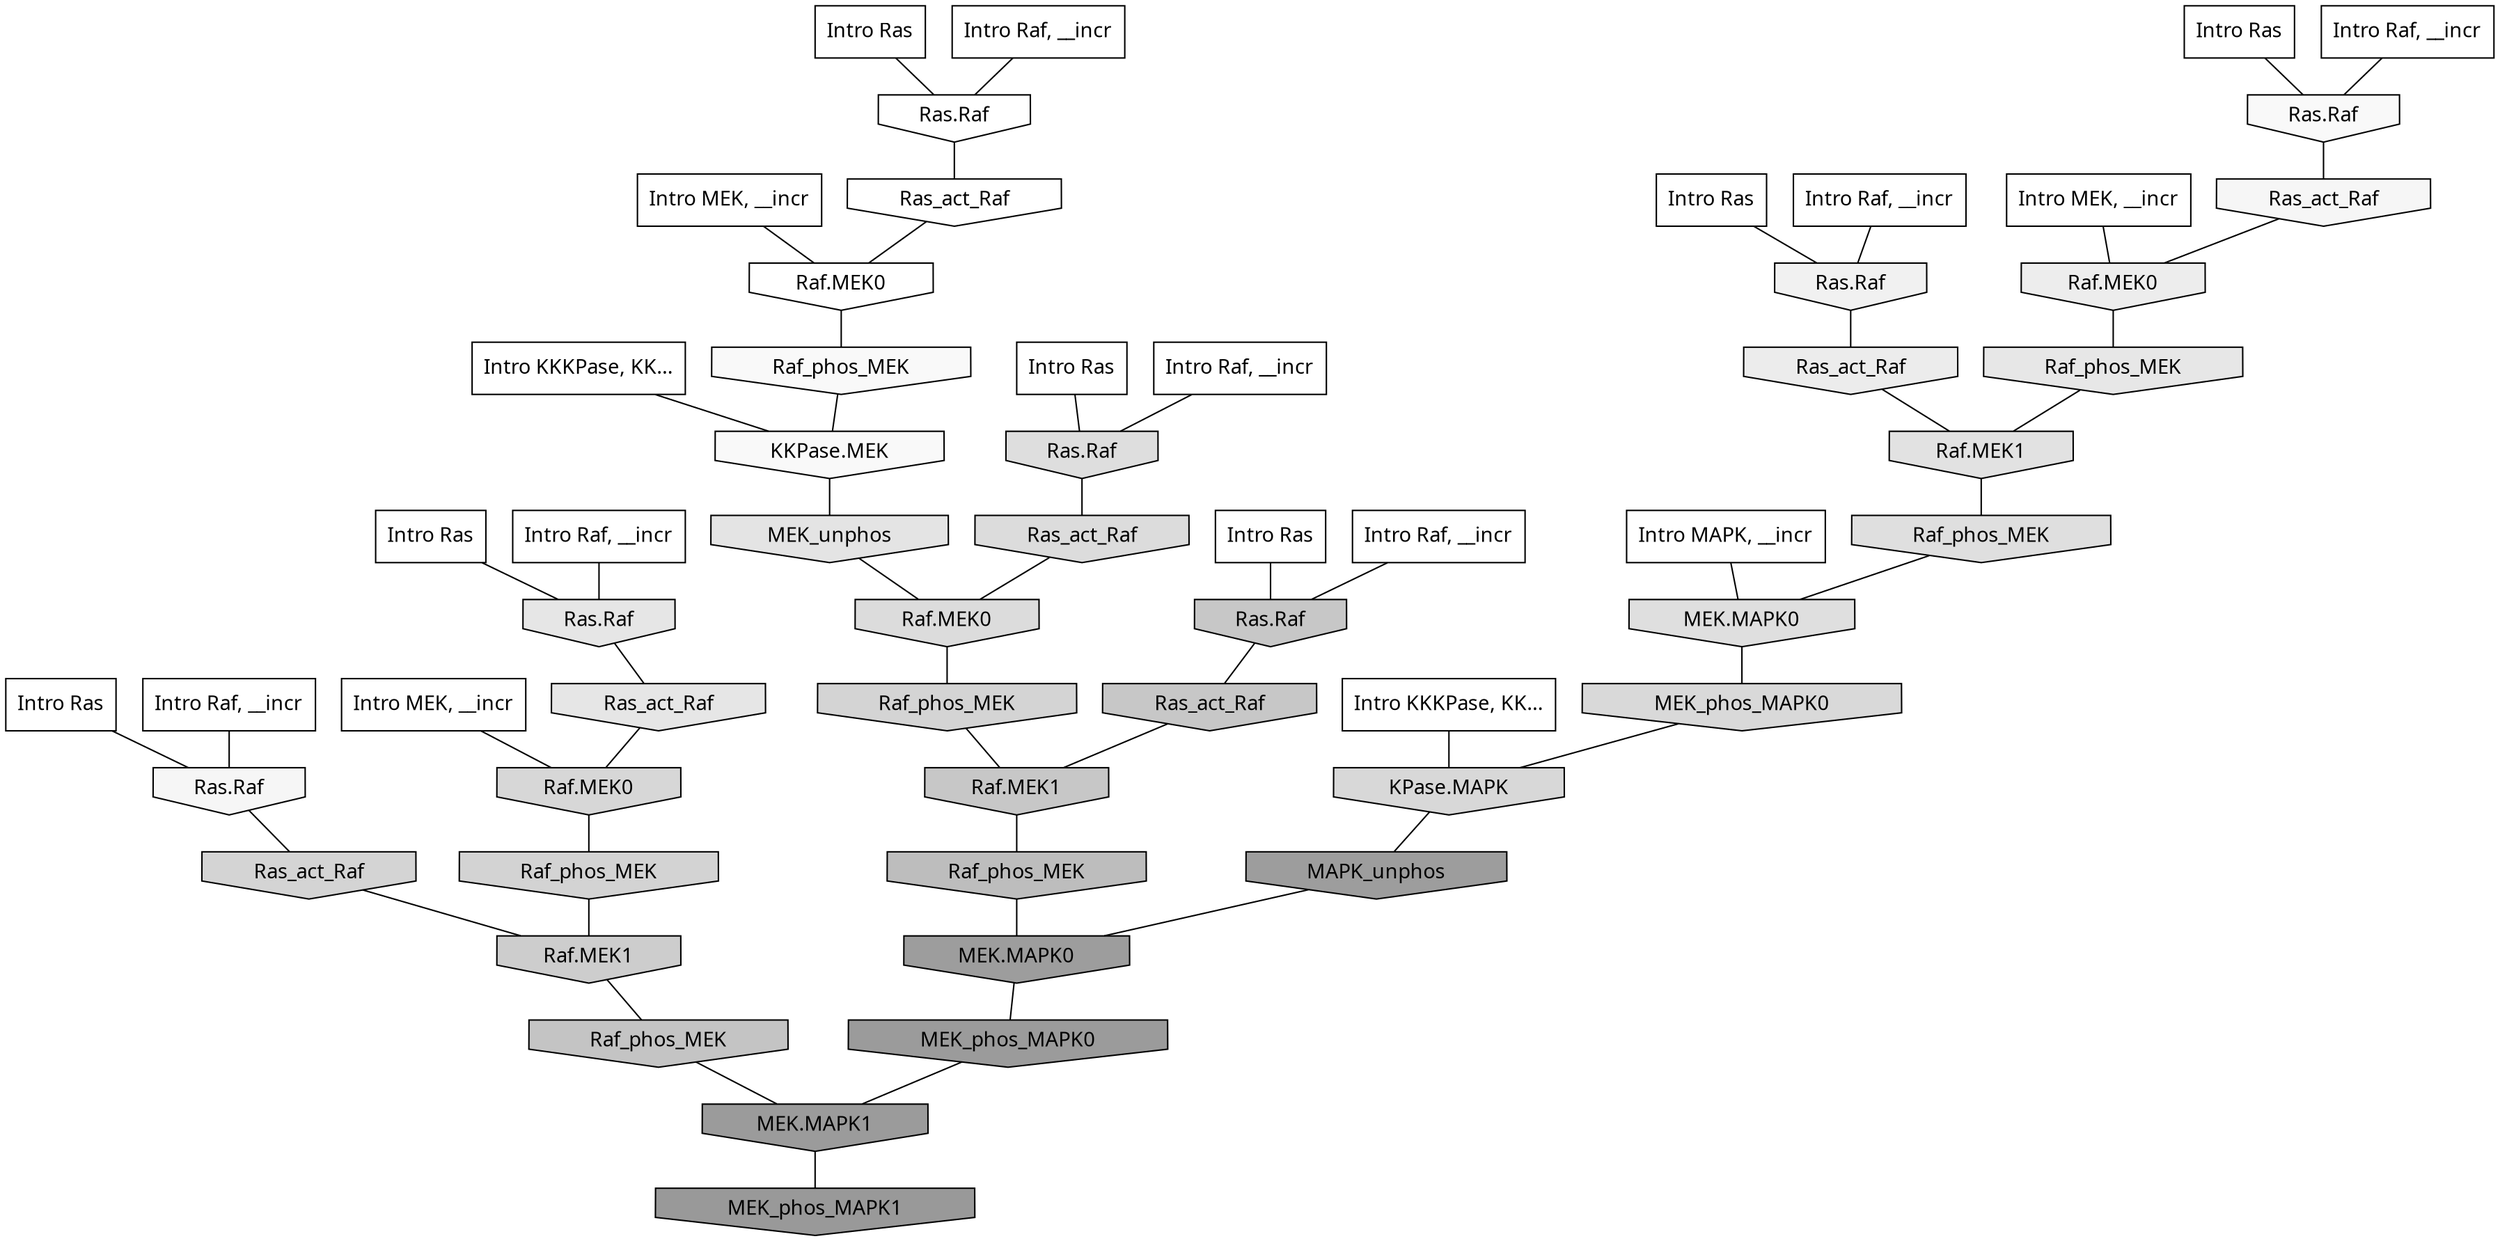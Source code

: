 digraph G{
  rankdir="TB";
  ranksep=0.30;
  node [fontname="CMU Serif"];
  edge [fontname="CMU Serif"];
  
  17 [label="Intro Ras", shape=rectangle, style=filled, fillcolor="0.000 0.000 1.000"]
  
  18 [label="Intro Ras", shape=rectangle, style=filled, fillcolor="0.000 0.000 1.000"]
  
  22 [label="Intro Ras", shape=rectangle, style=filled, fillcolor="0.000 0.000 1.000"]
  
  30 [label="Intro Ras", shape=rectangle, style=filled, fillcolor="0.000 0.000 1.000"]
  
  60 [label="Intro Ras", shape=rectangle, style=filled, fillcolor="0.000 0.000 1.000"]
  
  84 [label="Intro Ras", shape=rectangle, style=filled, fillcolor="0.000 0.000 1.000"]
  
  87 [label="Intro Ras", shape=rectangle, style=filled, fillcolor="0.000 0.000 1.000"]
  
  138 [label="Intro Raf, __incr", shape=rectangle, style=filled, fillcolor="0.000 0.000 1.000"]
  
  212 [label="Intro Raf, __incr", shape=rectangle, style=filled, fillcolor="0.000 0.000 1.000"]
  
  345 [label="Intro Raf, __incr", shape=rectangle, style=filled, fillcolor="0.000 0.000 1.000"]
  
  648 [label="Intro Raf, __incr", shape=rectangle, style=filled, fillcolor="0.000 0.000 1.000"]
  
  692 [label="Intro Raf, __incr", shape=rectangle, style=filled, fillcolor="0.000 0.000 1.000"]
  
  801 [label="Intro Raf, __incr", shape=rectangle, style=filled, fillcolor="0.000 0.000 1.000"]
  
  1013 [label="Intro Raf, __incr", shape=rectangle, style=filled, fillcolor="0.000 0.000 1.000"]
  
  1231 [label="Intro MEK, __incr", shape=rectangle, style=filled, fillcolor="0.000 0.000 1.000"]
  
  1405 [label="Intro MEK, __incr", shape=rectangle, style=filled, fillcolor="0.000 0.000 1.000"]
  
  2027 [label="Intro MEK, __incr", shape=rectangle, style=filled, fillcolor="0.000 0.000 1.000"]
  
  2713 [label="Intro MAPK, __incr", shape=rectangle, style=filled, fillcolor="0.000 0.000 1.000"]
  
  3114 [label="Intro KKKPase, KK...", shape=rectangle, style=filled, fillcolor="0.000 0.000 1.000"]
  
  3186 [label="Intro KKKPase, KK...", shape=rectangle, style=filled, fillcolor="0.000 0.000 1.000"]
  
  3223 [label="Ras.Raf", shape=invhouse, style=filled, fillcolor="0.000 0.000 1.000"]
  
  3324 [label="Ras_act_Raf", shape=invhouse, style=filled, fillcolor="0.000 0.000 0.999"]
  
  3327 [label="Raf.MEK0", shape=invhouse, style=filled, fillcolor="0.000 0.000 0.999"]
  
  3567 [label="Ras.Raf", shape=invhouse, style=filled, fillcolor="0.000 0.000 0.975"]
  
  3593 [label="Raf_phos_MEK", shape=invhouse, style=filled, fillcolor="0.000 0.000 0.973"]
  
  3600 [label="KKPase.MEK", shape=invhouse, style=filled, fillcolor="0.000 0.000 0.973"]
  
  3748 [label="Ras.Raf", shape=invhouse, style=filled, fillcolor="0.000 0.000 0.964"]
  
  3781 [label="Ras_act_Raf", shape=invhouse, style=filled, fillcolor="0.000 0.000 0.962"]
  
  4204 [label="Ras.Raf", shape=invhouse, style=filled, fillcolor="0.000 0.000 0.944"]
  
  4560 [label="Raf.MEK0", shape=invhouse, style=filled, fillcolor="0.000 0.000 0.929"]
  
  4657 [label="Ras_act_Raf", shape=invhouse, style=filled, fillcolor="0.000 0.000 0.924"]
  
  5122 [label="Raf_phos_MEK", shape=invhouse, style=filled, fillcolor="0.000 0.000 0.906"]
  
  5289 [label="Ras.Raf", shape=invhouse, style=filled, fillcolor="0.000 0.000 0.901"]
  
  5312 [label="Ras_act_Raf", shape=invhouse, style=filled, fillcolor="0.000 0.000 0.900"]
  
  5503 [label="MEK_unphos", shape=invhouse, style=filled, fillcolor="0.000 0.000 0.893"]
  
  5748 [label="Raf.MEK1", shape=invhouse, style=filled, fillcolor="0.000 0.000 0.884"]
  
  6057 [label="Raf_phos_MEK", shape=invhouse, style=filled, fillcolor="0.000 0.000 0.874"]
  
  6059 [label="MEK.MAPK0", shape=invhouse, style=filled, fillcolor="0.000 0.000 0.874"]
  
  6231 [label="Ras.Raf", shape=invhouse, style=filled, fillcolor="0.000 0.000 0.869"]
  
  6528 [label="Ras_act_Raf", shape=invhouse, style=filled, fillcolor="0.000 0.000 0.861"]
  
  6530 [label="Raf.MEK0", shape=invhouse, style=filled, fillcolor="0.000 0.000 0.861"]
  
  7064 [label="MEK_phos_MAPK0", shape=invhouse, style=filled, fillcolor="0.000 0.000 0.848"]
  
  7114 [label="KPase.MAPK", shape=invhouse, style=filled, fillcolor="0.000 0.000 0.847"]
  
  7500 [label="Raf.MEK0", shape=invhouse, style=filled, fillcolor="0.000 0.000 0.840"]
  
  7988 [label="Raf_phos_MEK", shape=invhouse, style=filled, fillcolor="0.000 0.000 0.829"]
  
  8046 [label="Ras_act_Raf", shape=invhouse, style=filled, fillcolor="0.000 0.000 0.829"]
  
  8063 [label="Raf_phos_MEK", shape=invhouse, style=filled, fillcolor="0.000 0.000 0.828"]
  
  9651 [label="Raf.MEK1", shape=invhouse, style=filled, fillcolor="0.000 0.000 0.801"]
  
  11199 [label="Ras.Raf", shape=invhouse, style=filled, fillcolor="0.000 0.000 0.781"]
  
  11440 [label="Ras_act_Raf", shape=invhouse, style=filled, fillcolor="0.000 0.000 0.778"]
  
  11444 [label="Raf.MEK1", shape=invhouse, style=filled, fillcolor="0.000 0.000 0.778"]
  
  12426 [label="Raf_phos_MEK", shape=invhouse, style=filled, fillcolor="0.000 0.000 0.767"]
  
  15212 [label="Raf_phos_MEK", shape=invhouse, style=filled, fillcolor="0.000 0.000 0.741"]
  
  20484 [label="MAPK_unphos", shape=invhouse, style=filled, fillcolor="0.000 0.000 0.616"]
  
  20489 [label="MEK.MAPK0", shape=invhouse, style=filled, fillcolor="0.000 0.000 0.616"]
  
  20704 [label="MEK_phos_MAPK0", shape=invhouse, style=filled, fillcolor="0.000 0.000 0.607"]
  
  20705 [label="MEK.MAPK1", shape=invhouse, style=filled, fillcolor="0.000 0.000 0.607"]
  
  20888 [label="MEK_phos_MAPK1", shape=invhouse, style=filled, fillcolor="0.000 0.000 0.600"]
  
  
  20705 -> 20888 [dir=none, color="0.000 0.000 0.000"] 
  20704 -> 20705 [dir=none, color="0.000 0.000 0.000"] 
  20489 -> 20704 [dir=none, color="0.000 0.000 0.000"] 
  20484 -> 20489 [dir=none, color="0.000 0.000 0.000"] 
  15212 -> 20489 [dir=none, color="0.000 0.000 0.000"] 
  12426 -> 20705 [dir=none, color="0.000 0.000 0.000"] 
  11444 -> 15212 [dir=none, color="0.000 0.000 0.000"] 
  11440 -> 11444 [dir=none, color="0.000 0.000 0.000"] 
  11199 -> 11440 [dir=none, color="0.000 0.000 0.000"] 
  9651 -> 12426 [dir=none, color="0.000 0.000 0.000"] 
  8063 -> 9651 [dir=none, color="0.000 0.000 0.000"] 
  8046 -> 9651 [dir=none, color="0.000 0.000 0.000"] 
  7988 -> 11444 [dir=none, color="0.000 0.000 0.000"] 
  7500 -> 8063 [dir=none, color="0.000 0.000 0.000"] 
  7114 -> 20484 [dir=none, color="0.000 0.000 0.000"] 
  7064 -> 7114 [dir=none, color="0.000 0.000 0.000"] 
  6530 -> 7988 [dir=none, color="0.000 0.000 0.000"] 
  6528 -> 6530 [dir=none, color="0.000 0.000 0.000"] 
  6231 -> 6528 [dir=none, color="0.000 0.000 0.000"] 
  6059 -> 7064 [dir=none, color="0.000 0.000 0.000"] 
  6057 -> 6059 [dir=none, color="0.000 0.000 0.000"] 
  5748 -> 6057 [dir=none, color="0.000 0.000 0.000"] 
  5503 -> 6530 [dir=none, color="0.000 0.000 0.000"] 
  5312 -> 7500 [dir=none, color="0.000 0.000 0.000"] 
  5289 -> 5312 [dir=none, color="0.000 0.000 0.000"] 
  5122 -> 5748 [dir=none, color="0.000 0.000 0.000"] 
  4657 -> 5748 [dir=none, color="0.000 0.000 0.000"] 
  4560 -> 5122 [dir=none, color="0.000 0.000 0.000"] 
  4204 -> 4657 [dir=none, color="0.000 0.000 0.000"] 
  3781 -> 4560 [dir=none, color="0.000 0.000 0.000"] 
  3748 -> 8046 [dir=none, color="0.000 0.000 0.000"] 
  3600 -> 5503 [dir=none, color="0.000 0.000 0.000"] 
  3593 -> 3600 [dir=none, color="0.000 0.000 0.000"] 
  3567 -> 3781 [dir=none, color="0.000 0.000 0.000"] 
  3327 -> 3593 [dir=none, color="0.000 0.000 0.000"] 
  3324 -> 3327 [dir=none, color="0.000 0.000 0.000"] 
  3223 -> 3324 [dir=none, color="0.000 0.000 0.000"] 
  3186 -> 7114 [dir=none, color="0.000 0.000 0.000"] 
  3114 -> 3600 [dir=none, color="0.000 0.000 0.000"] 
  2713 -> 6059 [dir=none, color="0.000 0.000 0.000"] 
  2027 -> 4560 [dir=none, color="0.000 0.000 0.000"] 
  1405 -> 7500 [dir=none, color="0.000 0.000 0.000"] 
  1231 -> 3327 [dir=none, color="0.000 0.000 0.000"] 
  1013 -> 4204 [dir=none, color="0.000 0.000 0.000"] 
  801 -> 11199 [dir=none, color="0.000 0.000 0.000"] 
  692 -> 3748 [dir=none, color="0.000 0.000 0.000"] 
  648 -> 5289 [dir=none, color="0.000 0.000 0.000"] 
  345 -> 3567 [dir=none, color="0.000 0.000 0.000"] 
  212 -> 3223 [dir=none, color="0.000 0.000 0.000"] 
  138 -> 6231 [dir=none, color="0.000 0.000 0.000"] 
  87 -> 6231 [dir=none, color="0.000 0.000 0.000"] 
  84 -> 11199 [dir=none, color="0.000 0.000 0.000"] 
  60 -> 3567 [dir=none, color="0.000 0.000 0.000"] 
  30 -> 3223 [dir=none, color="0.000 0.000 0.000"] 
  22 -> 5289 [dir=none, color="0.000 0.000 0.000"] 
  18 -> 4204 [dir=none, color="0.000 0.000 0.000"] 
  17 -> 3748 [dir=none, color="0.000 0.000 0.000"] 
  
  }
